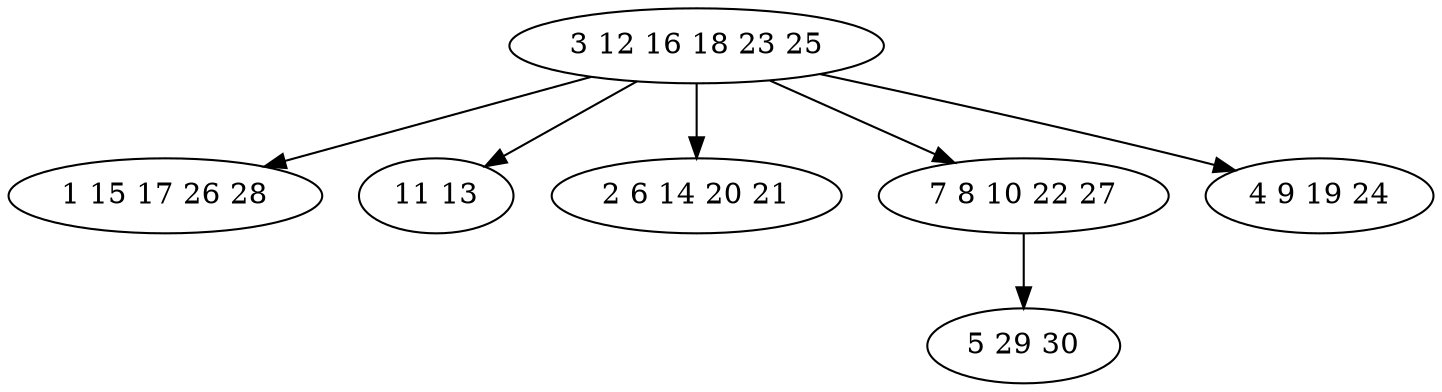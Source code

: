 digraph true_tree {
	"0" -> "1"
	"0" -> "2"
	"0" -> "3"
	"0" -> "4"
	"4" -> "5"
	"0" -> "6"
	"0" [label="3 12 16 18 23 25"];
	"1" [label="1 15 17 26 28"];
	"2" [label="11 13"];
	"3" [label="2 6 14 20 21"];
	"4" [label="7 8 10 22 27"];
	"5" [label="5 29 30"];
	"6" [label="4 9 19 24"];
}
